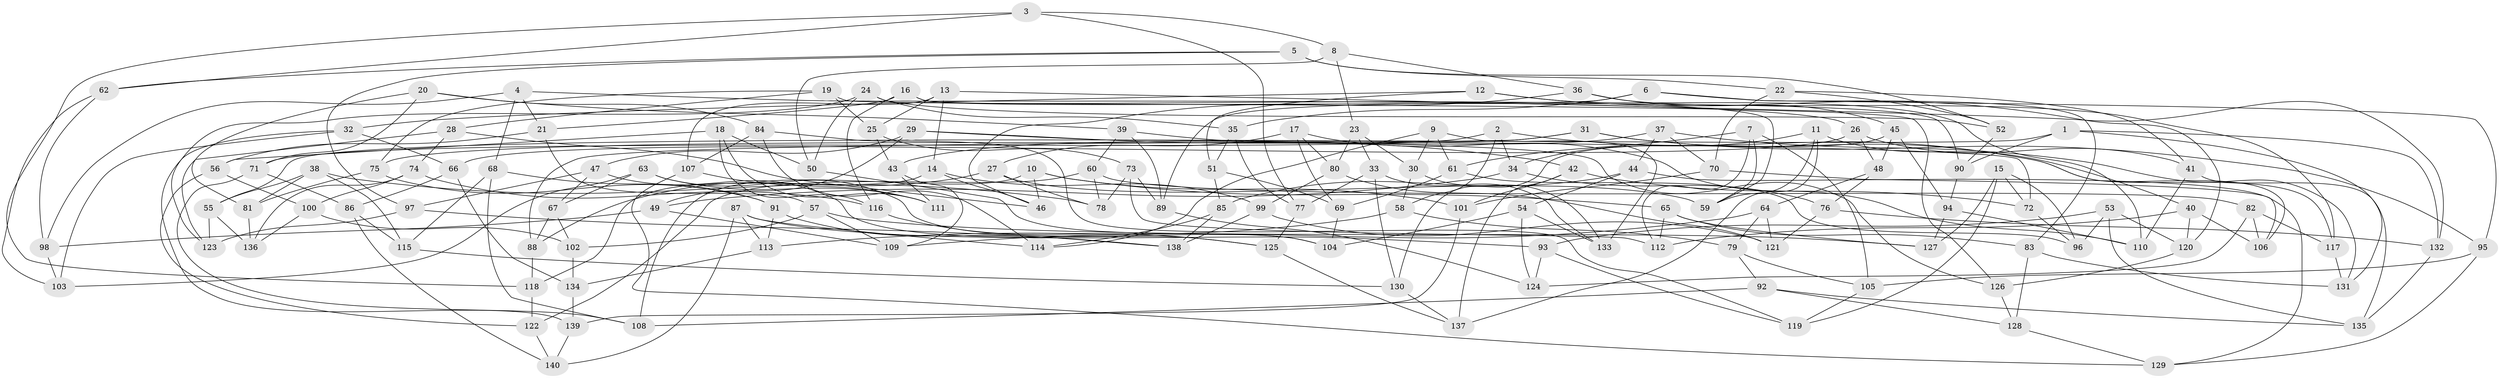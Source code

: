 // coarse degree distribution, {6: 0.5465116279069767, 4: 0.36046511627906974, 5: 0.06976744186046512, 3: 0.023255813953488372}
// Generated by graph-tools (version 1.1) at 2025/52/02/27/25 19:52:33]
// undirected, 140 vertices, 280 edges
graph export_dot {
graph [start="1"]
  node [color=gray90,style=filled];
  1;
  2;
  3;
  4;
  5;
  6;
  7;
  8;
  9;
  10;
  11;
  12;
  13;
  14;
  15;
  16;
  17;
  18;
  19;
  20;
  21;
  22;
  23;
  24;
  25;
  26;
  27;
  28;
  29;
  30;
  31;
  32;
  33;
  34;
  35;
  36;
  37;
  38;
  39;
  40;
  41;
  42;
  43;
  44;
  45;
  46;
  47;
  48;
  49;
  50;
  51;
  52;
  53;
  54;
  55;
  56;
  57;
  58;
  59;
  60;
  61;
  62;
  63;
  64;
  65;
  66;
  67;
  68;
  69;
  70;
  71;
  72;
  73;
  74;
  75;
  76;
  77;
  78;
  79;
  80;
  81;
  82;
  83;
  84;
  85;
  86;
  87;
  88;
  89;
  90;
  91;
  92;
  93;
  94;
  95;
  96;
  97;
  98;
  99;
  100;
  101;
  102;
  103;
  104;
  105;
  106;
  107;
  108;
  109;
  110;
  111;
  112;
  113;
  114;
  115;
  116;
  117;
  118;
  119;
  120;
  121;
  122;
  123;
  124;
  125;
  126;
  127;
  128;
  129;
  130;
  131;
  132;
  133;
  134;
  135;
  136;
  137;
  138;
  139;
  140;
  1 -- 55;
  1 -- 131;
  1 -- 132;
  1 -- 90;
  2 -- 71;
  2 -- 34;
  2 -- 58;
  2 -- 117;
  3 -- 118;
  3 -- 77;
  3 -- 8;
  3 -- 62;
  4 -- 26;
  4 -- 21;
  4 -- 68;
  4 -- 98;
  5 -- 22;
  5 -- 62;
  5 -- 52;
  5 -- 97;
  6 -- 95;
  6 -- 83;
  6 -- 89;
  6 -- 35;
  7 -- 105;
  7 -- 61;
  7 -- 59;
  7 -- 112;
  8 -- 36;
  8 -- 50;
  8 -- 23;
  9 -- 61;
  9 -- 30;
  9 -- 114;
  9 -- 133;
  10 -- 101;
  10 -- 46;
  10 -- 108;
  10 -- 65;
  11 -- 34;
  11 -- 40;
  11 -- 137;
  11 -- 59;
  12 -- 32;
  12 -- 120;
  12 -- 110;
  12 -- 51;
  13 -- 132;
  13 -- 14;
  13 -- 25;
  13 -- 107;
  14 -- 99;
  14 -- 46;
  14 -- 118;
  15 -- 119;
  15 -- 72;
  15 -- 96;
  15 -- 127;
  16 -- 116;
  16 -- 59;
  16 -- 21;
  16 -- 90;
  17 -- 27;
  17 -- 69;
  17 -- 110;
  17 -- 80;
  18 -- 50;
  18 -- 56;
  18 -- 116;
  18 -- 111;
  19 -- 25;
  19 -- 75;
  19 -- 126;
  19 -- 28;
  20 -- 84;
  20 -- 71;
  20 -- 81;
  20 -- 39;
  21 -- 56;
  21 -- 57;
  22 -- 70;
  22 -- 52;
  22 -- 41;
  23 -- 80;
  23 -- 33;
  23 -- 30;
  24 -- 35;
  24 -- 50;
  24 -- 123;
  24 -- 52;
  25 -- 73;
  25 -- 43;
  26 -- 41;
  26 -- 66;
  26 -- 48;
  27 -- 88;
  27 -- 59;
  27 -- 78;
  28 -- 123;
  28 -- 74;
  28 -- 46;
  29 -- 49;
  29 -- 72;
  29 -- 47;
  29 -- 42;
  30 -- 133;
  30 -- 58;
  31 -- 95;
  31 -- 106;
  31 -- 75;
  31 -- 88;
  32 -- 103;
  32 -- 139;
  32 -- 66;
  33 -- 130;
  33 -- 77;
  33 -- 133;
  34 -- 76;
  34 -- 49;
  35 -- 77;
  35 -- 51;
  36 -- 46;
  36 -- 45;
  36 -- 117;
  37 -- 70;
  37 -- 43;
  37 -- 44;
  37 -- 131;
  38 -- 78;
  38 -- 115;
  38 -- 55;
  38 -- 81;
  39 -- 126;
  39 -- 89;
  39 -- 60;
  40 -- 112;
  40 -- 106;
  40 -- 120;
  41 -- 135;
  41 -- 110;
  42 -- 72;
  42 -- 137;
  42 -- 101;
  43 -- 109;
  43 -- 111;
  44 -- 85;
  44 -- 129;
  44 -- 54;
  45 -- 94;
  45 -- 130;
  45 -- 48;
  47 -- 67;
  47 -- 125;
  47 -- 97;
  48 -- 76;
  48 -- 64;
  49 -- 98;
  49 -- 109;
  50 -- 104;
  51 -- 85;
  51 -- 69;
  52 -- 90;
  53 -- 135;
  53 -- 96;
  53 -- 93;
  53 -- 120;
  54 -- 124;
  54 -- 133;
  54 -- 104;
  55 -- 123;
  55 -- 136;
  56 -- 122;
  56 -- 100;
  57 -- 109;
  57 -- 102;
  57 -- 127;
  58 -- 79;
  58 -- 113;
  60 -- 82;
  60 -- 122;
  60 -- 78;
  61 -- 96;
  61 -- 69;
  62 -- 103;
  62 -- 98;
  63 -- 67;
  63 -- 111;
  63 -- 104;
  63 -- 103;
  64 -- 79;
  64 -- 109;
  64 -- 121;
  65 -- 83;
  65 -- 127;
  65 -- 112;
  66 -- 134;
  66 -- 86;
  67 -- 88;
  67 -- 102;
  68 -- 91;
  68 -- 108;
  68 -- 115;
  69 -- 104;
  70 -- 101;
  70 -- 106;
  71 -- 108;
  71 -- 86;
  72 -- 96;
  73 -- 89;
  73 -- 112;
  73 -- 78;
  74 -- 100;
  74 -- 116;
  74 -- 136;
  75 -- 81;
  75 -- 91;
  76 -- 121;
  76 -- 132;
  77 -- 125;
  79 -- 105;
  79 -- 92;
  80 -- 99;
  80 -- 121;
  81 -- 136;
  82 -- 106;
  82 -- 124;
  82 -- 117;
  83 -- 131;
  83 -- 128;
  84 -- 114;
  84 -- 107;
  84 -- 119;
  85 -- 138;
  85 -- 114;
  86 -- 140;
  86 -- 115;
  87 -- 140;
  87 -- 114;
  87 -- 93;
  87 -- 113;
  88 -- 118;
  89 -- 124;
  90 -- 94;
  91 -- 113;
  91 -- 138;
  92 -- 135;
  92 -- 128;
  92 -- 108;
  93 -- 119;
  93 -- 124;
  94 -- 127;
  94 -- 110;
  95 -- 105;
  95 -- 129;
  97 -- 123;
  97 -- 138;
  98 -- 103;
  99 -- 138;
  99 -- 121;
  100 -- 102;
  100 -- 136;
  101 -- 139;
  102 -- 134;
  105 -- 119;
  107 -- 129;
  107 -- 111;
  113 -- 134;
  115 -- 130;
  116 -- 125;
  117 -- 131;
  118 -- 122;
  120 -- 126;
  122 -- 140;
  125 -- 137;
  126 -- 128;
  128 -- 129;
  130 -- 137;
  132 -- 135;
  134 -- 139;
  139 -- 140;
}
